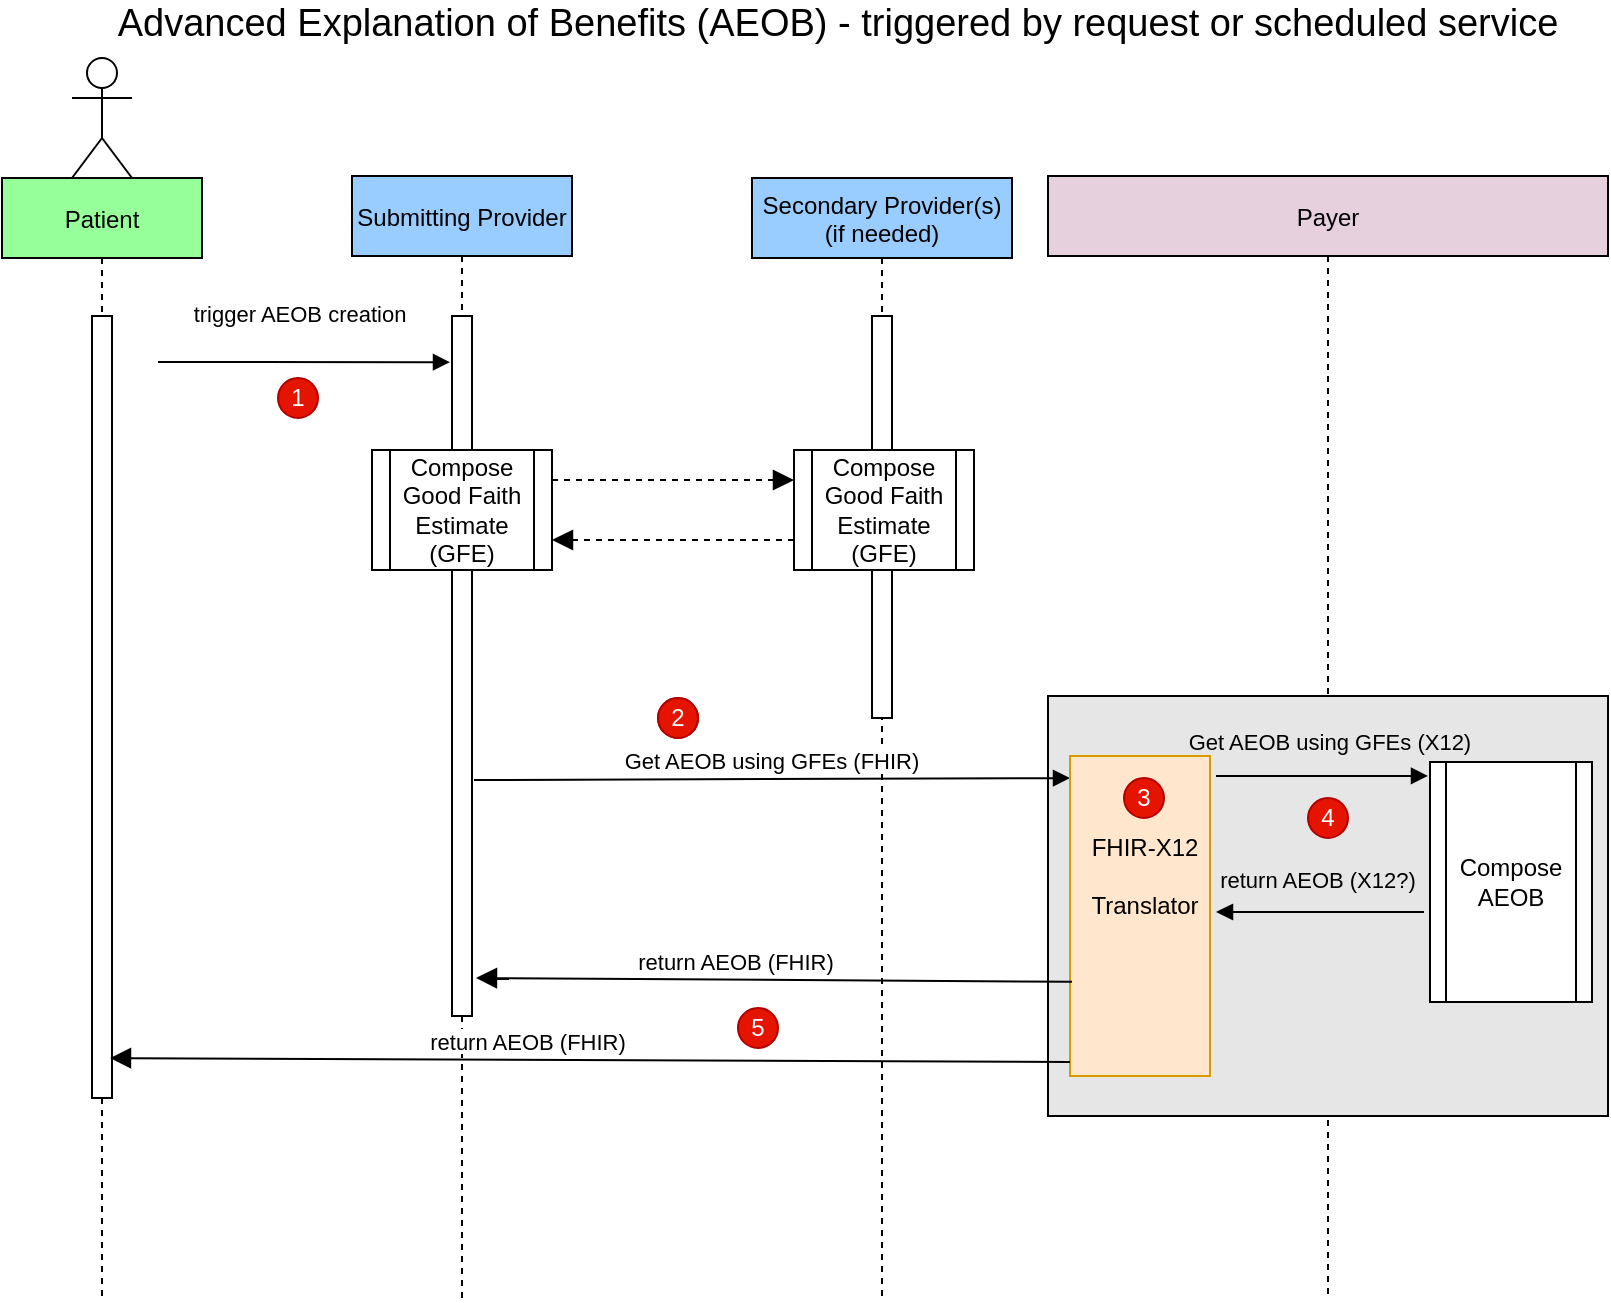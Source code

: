 <mxfile version="15.2.9" type="device"><diagram id="kgpKYQtTHZ0yAKxKKP6v" name="Page-1"><mxGraphModel dx="1306" dy="1079" grid="1" gridSize="10" guides="1" tooltips="1" connect="1" arrows="1" fold="1" page="1" pageScale="1" pageWidth="850" pageHeight="1100" math="0" shadow="0"><root><mxCell id="0"/><mxCell id="1" parent="0"/><mxCell id="3nuBFxr9cyL0pnOWT2aG-1" value="Patient" style="shape=umlLifeline;perimeter=lifelinePerimeter;container=1;collapsible=0;recursiveResize=0;rounded=0;shadow=0;strokeWidth=1;fillColor=#96FF9A;" parent="1" vertex="1" treatAsSingle="0"><mxGeometry x="22" y="120" width="100" height="480" as="geometry"/></mxCell><mxCell id="3nuBFxr9cyL0pnOWT2aG-2" value="" style="points=[];perimeter=orthogonalPerimeter;rounded=0;shadow=0;strokeWidth=1;" parent="3nuBFxr9cyL0pnOWT2aG-1" vertex="1"><mxGeometry x="45" y="69" width="10" height="391" as="geometry"/></mxCell><mxCell id="3nuBFxr9cyL0pnOWT2aG-5" value="Submitting Provider" style="shape=umlLifeline;perimeter=lifelinePerimeter;container=1;collapsible=0;recursiveResize=0;rounded=0;shadow=0;strokeWidth=1;fillColor=#99CCFF;" parent="1" vertex="1" treatAsSingle="0"><mxGeometry x="197" y="119" width="110" height="420" as="geometry"/></mxCell><mxCell id="3nuBFxr9cyL0pnOWT2aG-6" value="" style="points=[];perimeter=orthogonalPerimeter;rounded=0;shadow=0;strokeWidth=1;" parent="3nuBFxr9cyL0pnOWT2aG-5" vertex="1"><mxGeometry x="50" y="70" width="10" height="350" as="geometry"/></mxCell><mxCell id="SfCazmH2R6rvJbLZBPh0-1" value="Payer" style="shape=umlLifeline;perimeter=lifelinePerimeter;container=1;collapsible=0;recursiveResize=0;rounded=0;shadow=0;strokeWidth=1;fillColor=#E6D0DE;glass=0;sketch=0;" parent="1" vertex="1" treatAsSingle="0"><mxGeometry x="545" y="119" width="280" height="561" as="geometry"/></mxCell><mxCell id="SfCazmH2R6rvJbLZBPh0-2" value="" style="points=[];perimeter=orthogonalPerimeter;rounded=0;shadow=0;strokeWidth=1;fillColor=#E6E6E6;" parent="SfCazmH2R6rvJbLZBPh0-1" vertex="1"><mxGeometry y="260" width="280" height="210" as="geometry"/></mxCell><mxCell id="SfCazmH2R6rvJbLZBPh0-3" value="Secondary Provider(s) &#10;(if needed)" style="shape=umlLifeline;perimeter=lifelinePerimeter;container=1;collapsible=0;recursiveResize=0;rounded=0;shadow=0;strokeWidth=1;fillColor=#99CCFF;" parent="1" vertex="1" treatAsSingle="0"><mxGeometry x="397" y="120" width="130" height="560" as="geometry"/></mxCell><mxCell id="SfCazmH2R6rvJbLZBPh0-4" value="" style="points=[];perimeter=orthogonalPerimeter;rounded=0;shadow=0;strokeWidth=1;" parent="SfCazmH2R6rvJbLZBPh0-3" vertex="1"><mxGeometry x="60" y="69" width="10" height="201" as="geometry"/></mxCell><mxCell id="SfCazmH2R6rvJbLZBPh0-5" value="Get AEOB using GFEs (FHIR)" style="verticalAlign=bottom;endArrow=block;shadow=0;strokeWidth=1;entryX=0;entryY=0.069;entryDx=0;entryDy=0;entryPerimeter=0;" parent="1" target="ogFRtUQ3psGFR55wJX58-1" edge="1"><mxGeometry relative="1" as="geometry"><mxPoint x="258" y="421" as="sourcePoint"/><mxPoint x="494" y="421" as="targetPoint"/><Array as="points"/></mxGeometry></mxCell><mxCell id="SfCazmH2R6rvJbLZBPh0-10" value="Compose Good Faith Estimate (GFE)" style="shape=process;whiteSpace=wrap;html=1;backgroundOutline=1;" parent="1" vertex="1"><mxGeometry x="207" y="256" width="90" height="60" as="geometry"/></mxCell><mxCell id="SfCazmH2R6rvJbLZBPh0-11" value="" style="verticalAlign=bottom;endArrow=block;dashed=1;endSize=8;shadow=0;strokeWidth=1;entryX=0;entryY=0.25;entryDx=0;entryDy=0;exitX=1;exitY=0.25;exitDx=0;exitDy=0;endFill=1;" parent="1" source="SfCazmH2R6rvJbLZBPh0-10" target="SfCazmH2R6rvJbLZBPh0-17" edge="1"><mxGeometry relative="1" as="geometry"><mxPoint x="507" y="240" as="targetPoint"/><mxPoint x="292" y="239" as="sourcePoint"/><Array as="points"/></mxGeometry></mxCell><mxCell id="SfCazmH2R6rvJbLZBPh0-13" value="&lt;font style=&quot;font-size: 19px&quot;&gt;Advanced Explanation of Benefits (AEOB) - triggered by request or scheduled service&lt;/font&gt;" style="text;html=1;strokeColor=none;fillColor=none;align=center;verticalAlign=middle;whiteSpace=wrap;rounded=0;" parent="1" vertex="1"><mxGeometry x="70" y="33" width="740" height="20" as="geometry"/></mxCell><mxCell id="SfCazmH2R6rvJbLZBPh0-14" value="" style="verticalAlign=bottom;endArrow=block;dashed=1;endSize=8;shadow=0;strokeWidth=1;exitX=0;exitY=0.75;exitDx=0;exitDy=0;entryX=1;entryY=0.75;entryDx=0;entryDy=0;endFill=1;" parent="1" source="SfCazmH2R6rvJbLZBPh0-17" target="SfCazmH2R6rvJbLZBPh0-10" edge="1"><mxGeometry relative="1" as="geometry"><mxPoint x="302" y="335" as="targetPoint"/><mxPoint x="412" y="292" as="sourcePoint"/><Array as="points"/></mxGeometry></mxCell><mxCell id="SfCazmH2R6rvJbLZBPh0-15" value="Compose AEOB" style="shape=process;whiteSpace=wrap;html=1;backgroundOutline=1;" parent="1" vertex="1"><mxGeometry x="736" y="412" width="81" height="120" as="geometry"/></mxCell><mxCell id="SfCazmH2R6rvJbLZBPh0-17" value="Compose Good Faith Estimate (GFE)" style="shape=process;whiteSpace=wrap;html=1;backgroundOutline=1;" parent="1" vertex="1"><mxGeometry x="418" y="256" width="90" height="60" as="geometry"/></mxCell><mxCell id="SfCazmH2R6rvJbLZBPh0-21" value="" style="shape=umlActor;verticalLabelPosition=bottom;verticalAlign=top;html=1;outlineConnect=0;" parent="1" vertex="1"><mxGeometry x="57" y="60" width="30" height="60" as="geometry"/></mxCell><mxCell id="SfCazmH2R6rvJbLZBPh0-25" value="trigger AEOB creation" style="verticalAlign=bottom;endArrow=block;shadow=0;strokeWidth=1;entryX=0;entryY=0.067;entryDx=0;entryDy=0;entryPerimeter=0;" parent="1" edge="1"><mxGeometry x="-0.028" y="15" relative="1" as="geometry"><mxPoint x="100" y="212" as="sourcePoint"/><mxPoint x="246" y="212.11" as="targetPoint"/><Array as="points"/><mxPoint as="offset"/></mxGeometry></mxCell><mxCell id="ogFRtUQ3psGFR55wJX58-7" value="Get AEOB using GFEs (X12)" style="verticalAlign=bottom;endArrow=block;shadow=0;strokeWidth=1;labelBackgroundColor=none;entryX=0;entryY=0.058;entryDx=0;entryDy=0;entryPerimeter=0;" parent="1" edge="1"><mxGeometry x="0.077" y="8" relative="1" as="geometry"><mxPoint x="629" y="419" as="sourcePoint"/><mxPoint x="735" y="418.96" as="targetPoint"/><Array as="points"/><mxPoint as="offset"/></mxGeometry></mxCell><mxCell id="ogFRtUQ3psGFR55wJX58-8" value="" style="group" parent="1" vertex="1" connectable="0"><mxGeometry x="558" y="409" width="70" height="160" as="geometry"/></mxCell><mxCell id="ogFRtUQ3psGFR55wJX58-1" value="" style="rounded=0;whiteSpace=wrap;html=1;fillColor=#ffe6cc;strokeColor=#d79b00;" parent="ogFRtUQ3psGFR55wJX58-8" vertex="1"><mxGeometry x="-2" width="70" height="160" as="geometry"/></mxCell><mxCell id="ogFRtUQ3psGFR55wJX58-3" value="&lt;font style=&quot;font-size: 12px ; font-weight: normal&quot;&gt;FHIR-X12&lt;br&gt;Translator&lt;/font&gt;" style="text;strokeColor=none;fillColor=none;html=1;fontSize=24;fontStyle=1;verticalAlign=middle;align=center;" parent="ogFRtUQ3psGFR55wJX58-8" vertex="1"><mxGeometry y="29.333" width="70" height="53.333" as="geometry"/></mxCell><mxCell id="aAGMAaikRAZB5L4dtnXu-7" value="3" style="ellipse;whiteSpace=wrap;html=1;aspect=fixed;fillColor=#e51400;strokeColor=#B20000;fontColor=#ffffff;" parent="ogFRtUQ3psGFR55wJX58-8" vertex="1"><mxGeometry x="25" y="11" width="20" height="20" as="geometry"/></mxCell><mxCell id="ogFRtUQ3psGFR55wJX58-9" value="return AEOB (X12?)" style="verticalAlign=bottom;endArrow=block;shadow=0;strokeWidth=1;labelBackgroundColor=none;" parent="1" edge="1"><mxGeometry x="0.019" y="-7" relative="1" as="geometry"><mxPoint x="733" y="487" as="sourcePoint"/><mxPoint x="629" y="487" as="targetPoint"/><Array as="points"/><mxPoint as="offset"/></mxGeometry></mxCell><mxCell id="qIxCJxl5lMdrLJ7lDj4a-2" style="edgeStyle=orthogonalEdgeStyle;rounded=0;orthogonalLoop=1;jettySize=auto;html=1;endArrow=none;endFill=0;dashed=1;" parent="1" source="3nuBFxr9cyL0pnOWT2aG-6" edge="1"><mxGeometry relative="1" as="geometry"><mxPoint x="252" y="680" as="targetPoint"/></mxGeometry></mxCell><mxCell id="qIxCJxl5lMdrLJ7lDj4a-3" style="edgeStyle=orthogonalEdgeStyle;rounded=0;orthogonalLoop=1;jettySize=auto;html=1;dashed=1;endArrow=none;endFill=0;" parent="1" source="3nuBFxr9cyL0pnOWT2aG-2" edge="1"><mxGeometry relative="1" as="geometry"><mxPoint x="72" y="680" as="targetPoint"/></mxGeometry></mxCell><mxCell id="3nuBFxr9cyL0pnOWT2aG-7" value="return AEOB (FHIR)" style="verticalAlign=bottom;endArrow=block;endSize=8;shadow=0;strokeWidth=1;endFill=1;entryX=0.9;entryY=0.949;entryDx=0;entryDy=0;entryPerimeter=0;exitX=0;exitY=0.956;exitDx=0;exitDy=0;exitPerimeter=0;" parent="1" source="ogFRtUQ3psGFR55wJX58-1" edge="1"><mxGeometry x="0.129" relative="1" as="geometry"><mxPoint x="76" y="560.059" as="targetPoint"/><mxPoint x="550" y="560" as="sourcePoint"/><mxPoint as="offset"/></mxGeometry></mxCell><mxCell id="aAGMAaikRAZB5L4dtnXu-1" value="1" style="ellipse;whiteSpace=wrap;html=1;aspect=fixed;fillColor=#e51400;strokeColor=#B20000;fontColor=#ffffff;" parent="1" vertex="1"><mxGeometry x="160" y="220" width="20" height="20" as="geometry"/></mxCell><mxCell id="aAGMAaikRAZB5L4dtnXu-3" value="2" style="ellipse;whiteSpace=wrap;html=1;aspect=fixed;fillColor=#e51400;strokeColor=#B20000;fontColor=#ffffff;" parent="1" vertex="1"><mxGeometry x="350" y="380" width="20" height="20" as="geometry"/></mxCell><mxCell id="aAGMAaikRAZB5L4dtnXu-4" value="2" style="ellipse;whiteSpace=wrap;html=1;aspect=fixed;fillColor=#e51400;strokeColor=#B20000;fontColor=#ffffff;" parent="1" vertex="1"><mxGeometry x="350" y="380" width="20" height="20" as="geometry"/></mxCell><mxCell id="aAGMAaikRAZB5L4dtnXu-5" value="4" style="ellipse;whiteSpace=wrap;html=1;aspect=fixed;fillColor=#e51400;strokeColor=#B20000;fontColor=#ffffff;" parent="1" vertex="1"><mxGeometry x="675" y="430" width="20" height="20" as="geometry"/></mxCell><mxCell id="aAGMAaikRAZB5L4dtnXu-8" value="5" style="ellipse;whiteSpace=wrap;html=1;aspect=fixed;fillColor=#e51400;strokeColor=#B20000;fontColor=#ffffff;" parent="1" vertex="1"><mxGeometry x="390" y="535" width="20" height="20" as="geometry"/></mxCell><mxCell id="aAGMAaikRAZB5L4dtnXu-12" value="return AEOB (FHIR)" style="verticalAlign=bottom;endArrow=block;endSize=8;shadow=0;strokeWidth=1;endFill=1;exitX=0;exitY=0.956;exitDx=0;exitDy=0;exitPerimeter=0;" parent="1" edge="1"><mxGeometry x="0.129" relative="1" as="geometry"><mxPoint x="259" y="520" as="targetPoint"/><mxPoint x="557" y="521.9" as="sourcePoint"/><mxPoint as="offset"/></mxGeometry></mxCell></root></mxGraphModel></diagram></mxfile>